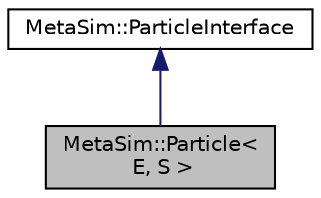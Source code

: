 digraph "MetaSim::Particle&lt; E, S &gt;"
{
  edge [fontname="Helvetica",fontsize="10",labelfontname="Helvetica",labelfontsize="10"];
  node [fontname="Helvetica",fontsize="10",shape=record];
  Node1 [label="MetaSim::Particle\<\l E, S \>",height=0.2,width=0.4,color="black", fillcolor="grey75", style="filled", fontcolor="black"];
  Node2 -> Node1 [dir="back",color="midnightblue",fontsize="10",style="solid",fontname="Helvetica"];
  Node2 [label="MetaSim::ParticleInterface",height=0.2,width=0.4,color="black", fillcolor="white", style="filled",URL="$da/da9/classMetaSim_1_1ParticleInterface.html"];
}
